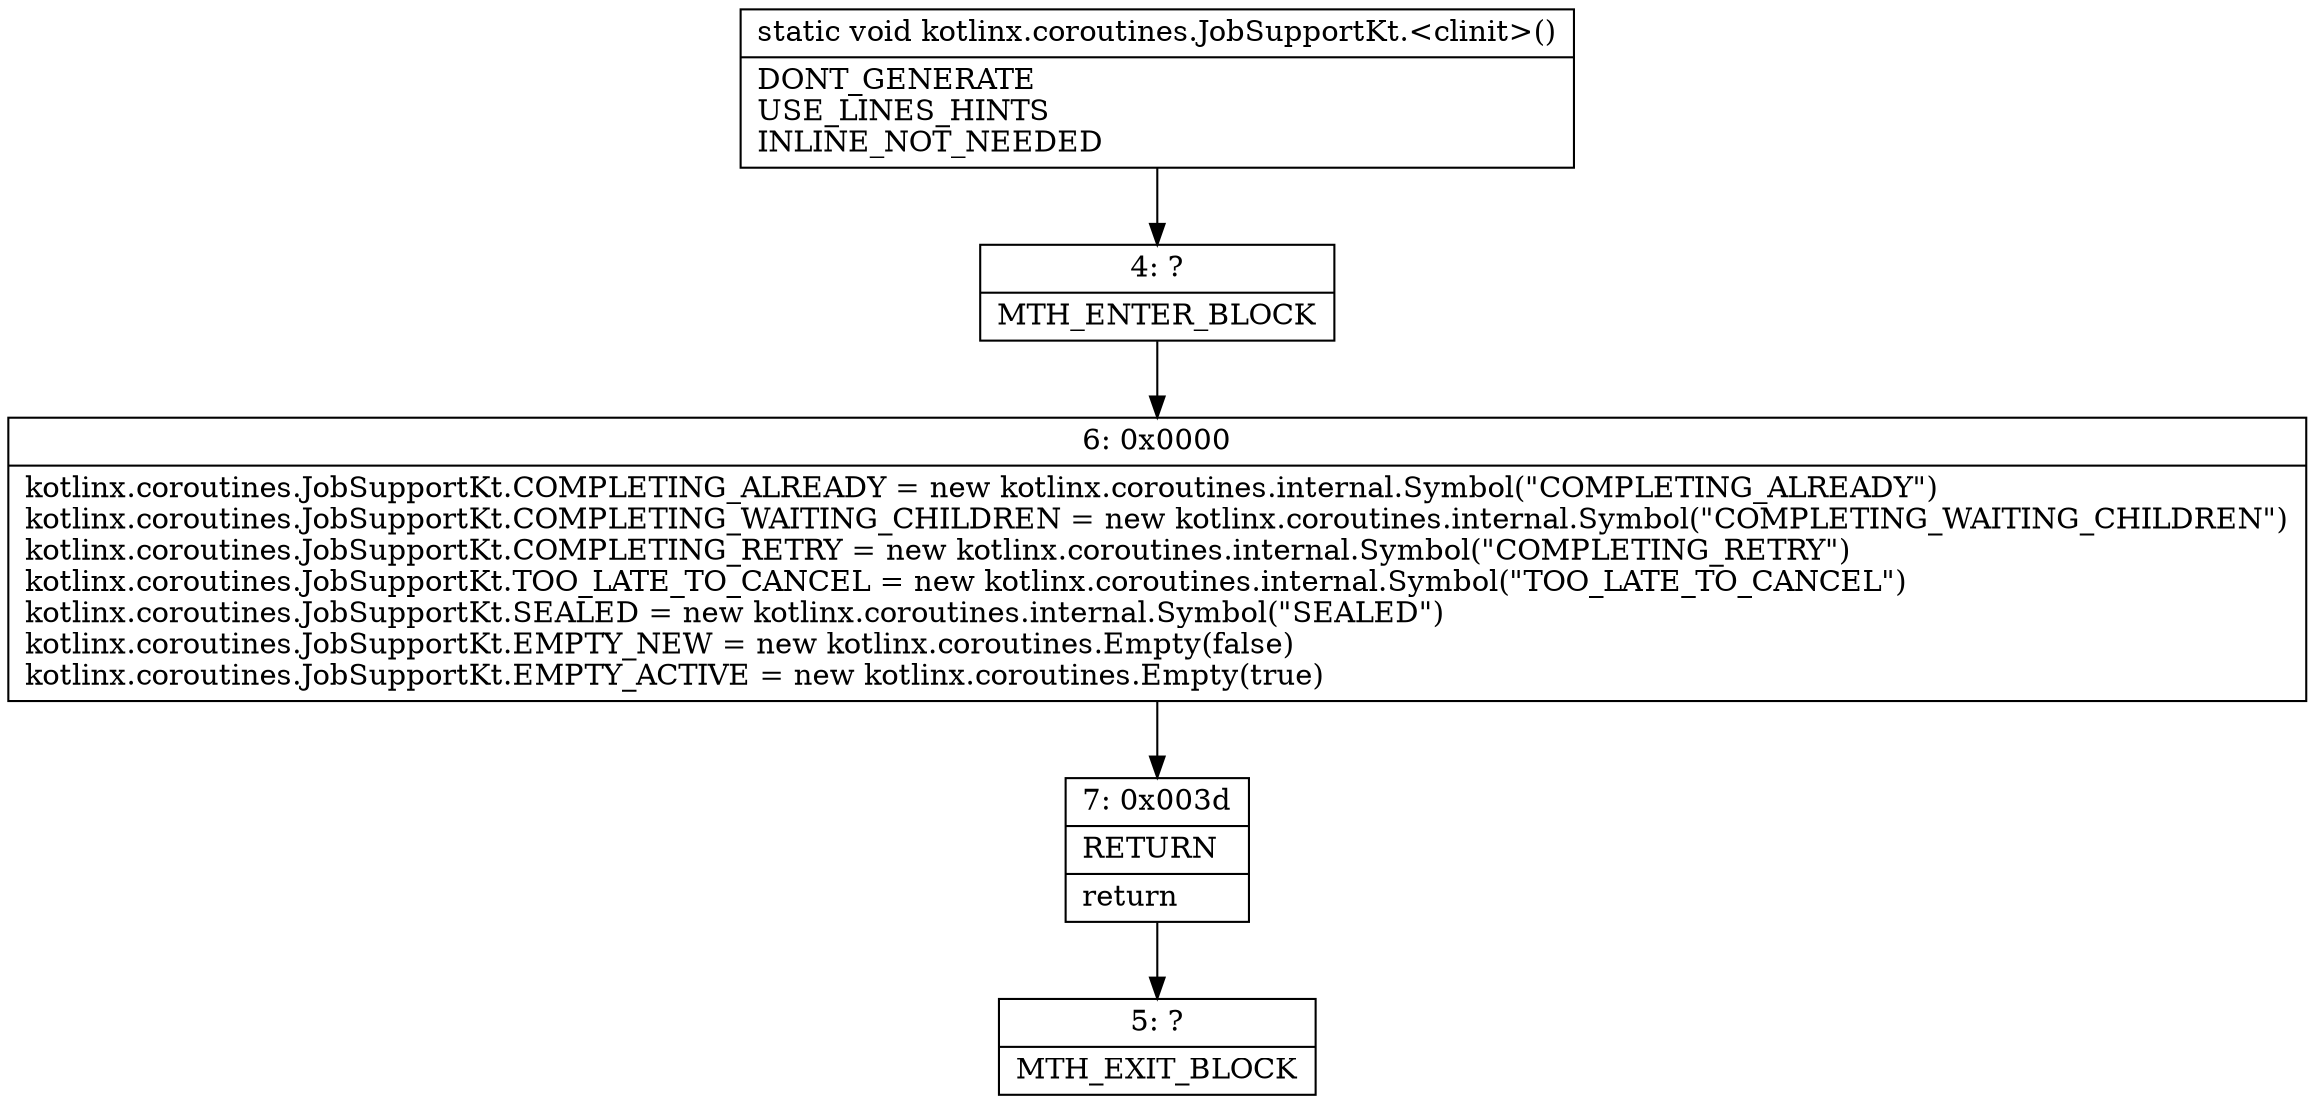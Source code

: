 digraph "CFG forkotlinx.coroutines.JobSupportKt.\<clinit\>()V" {
Node_4 [shape=record,label="{4\:\ ?|MTH_ENTER_BLOCK\l}"];
Node_6 [shape=record,label="{6\:\ 0x0000|kotlinx.coroutines.JobSupportKt.COMPLETING_ALREADY = new kotlinx.coroutines.internal.Symbol(\"COMPLETING_ALREADY\")\lkotlinx.coroutines.JobSupportKt.COMPLETING_WAITING_CHILDREN = new kotlinx.coroutines.internal.Symbol(\"COMPLETING_WAITING_CHILDREN\")\lkotlinx.coroutines.JobSupportKt.COMPLETING_RETRY = new kotlinx.coroutines.internal.Symbol(\"COMPLETING_RETRY\")\lkotlinx.coroutines.JobSupportKt.TOO_LATE_TO_CANCEL = new kotlinx.coroutines.internal.Symbol(\"TOO_LATE_TO_CANCEL\")\lkotlinx.coroutines.JobSupportKt.SEALED = new kotlinx.coroutines.internal.Symbol(\"SEALED\")\lkotlinx.coroutines.JobSupportKt.EMPTY_NEW = new kotlinx.coroutines.Empty(false)\lkotlinx.coroutines.JobSupportKt.EMPTY_ACTIVE = new kotlinx.coroutines.Empty(true)\l}"];
Node_7 [shape=record,label="{7\:\ 0x003d|RETURN\l|return\l}"];
Node_5 [shape=record,label="{5\:\ ?|MTH_EXIT_BLOCK\l}"];
MethodNode[shape=record,label="{static void kotlinx.coroutines.JobSupportKt.\<clinit\>()  | DONT_GENERATE\lUSE_LINES_HINTS\lINLINE_NOT_NEEDED\l}"];
MethodNode -> Node_4;Node_4 -> Node_6;
Node_6 -> Node_7;
Node_7 -> Node_5;
}

